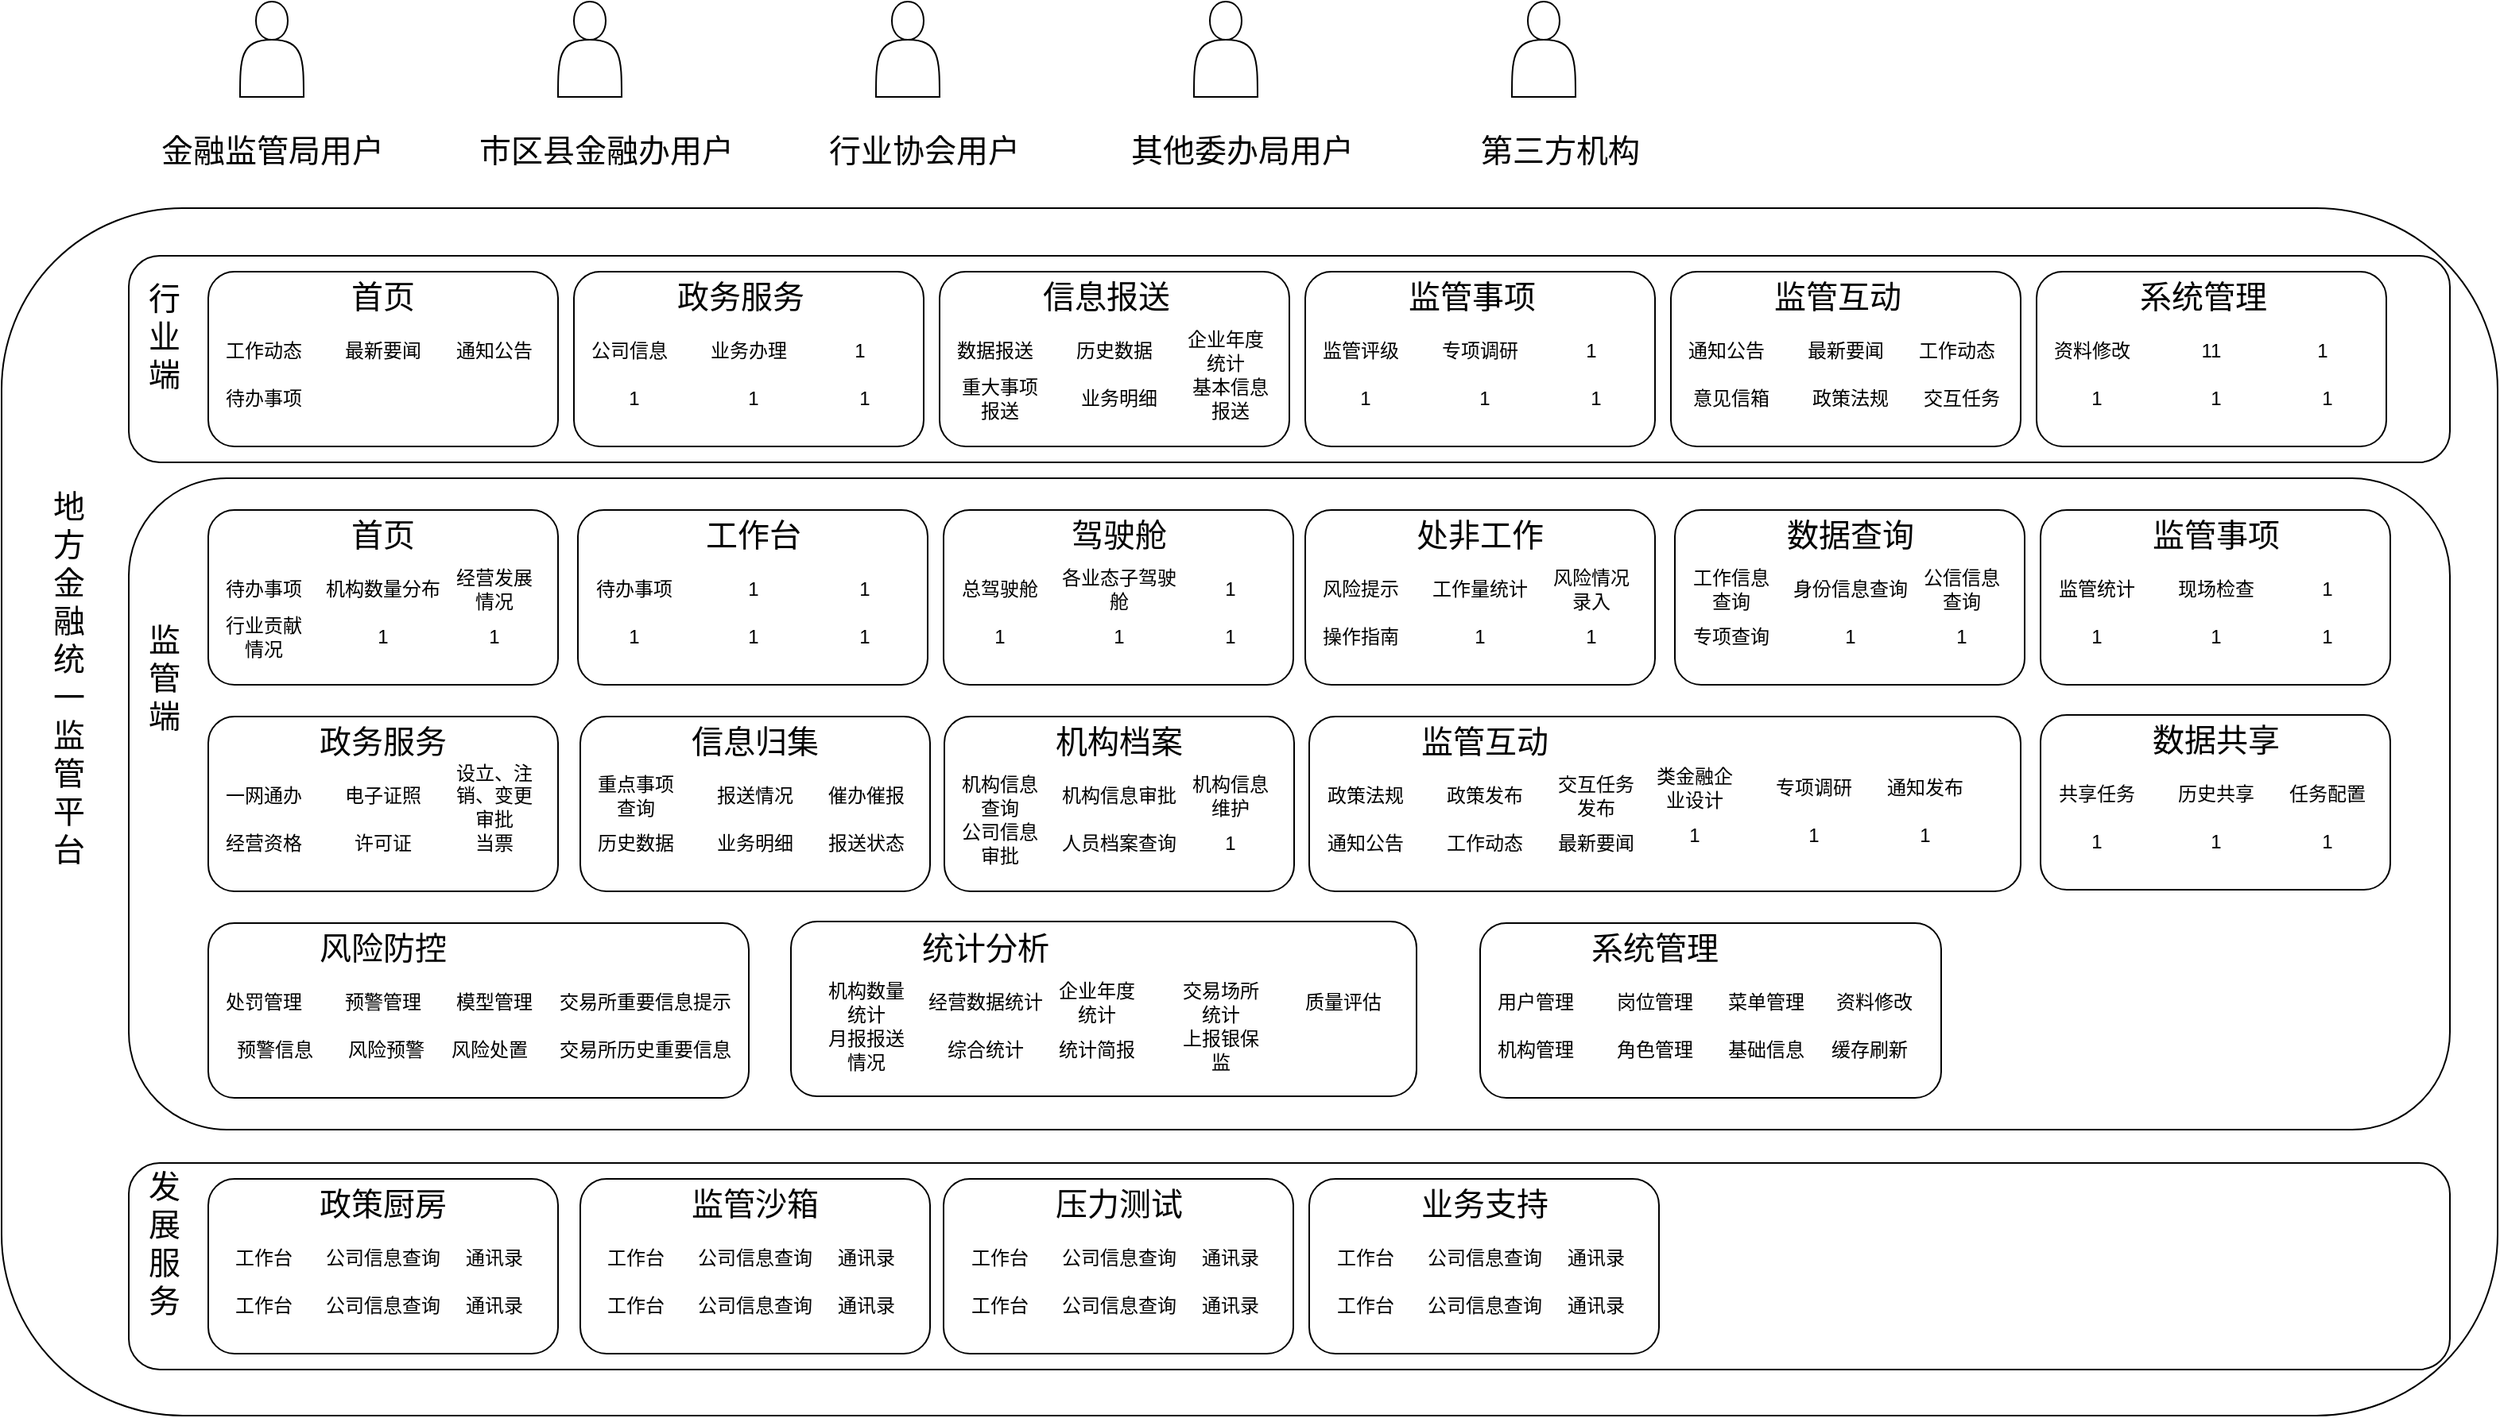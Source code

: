 <mxfile version="21.3.2" type="github">
  <diagram name="第 1 页" id="MV3o43IdLmot7RDqP8pI">
    <mxGraphModel dx="1174" dy="624" grid="1" gridSize="10" guides="1" tooltips="1" connect="1" arrows="1" fold="1" page="1" pageScale="1" pageWidth="827" pageHeight="1169" math="0" shadow="0">
      <root>
        <mxCell id="0" />
        <mxCell id="1" parent="0" />
        <mxCell id="Glt5fxQ_8E8wL3YPpG3F-2" value="" style="shape=actor;whiteSpace=wrap;html=1;" parent="1" vertex="1">
          <mxGeometry x="200" y="40" width="40" height="60" as="geometry" />
        </mxCell>
        <mxCell id="Glt5fxQ_8E8wL3YPpG3F-7" value="金融监管局用户" style="text;html=1;align=center;verticalAlign=middle;resizable=0;points=[];autosize=1;strokeColor=none;fillColor=none;fontSize=20;" parent="1" vertex="1">
          <mxGeometry x="140" y="113" width="160" height="40" as="geometry" />
        </mxCell>
        <mxCell id="aRTXH67dhM7J8I6KlZtX-1" value="" style="rounded=1;whiteSpace=wrap;html=1;" vertex="1" parent="1">
          <mxGeometry x="50" y="170" width="1570" height="760" as="geometry" />
        </mxCell>
        <mxCell id="aRTXH67dhM7J8I6KlZtX-2" value="" style="rounded=1;whiteSpace=wrap;html=1;" vertex="1" parent="1">
          <mxGeometry x="130" y="200" width="1460" height="130" as="geometry" />
        </mxCell>
        <mxCell id="aRTXH67dhM7J8I6KlZtX-3" value="" style="rounded=1;whiteSpace=wrap;html=1;" vertex="1" parent="1">
          <mxGeometry x="130" y="340" width="1460" height="410" as="geometry" />
        </mxCell>
        <mxCell id="aRTXH67dhM7J8I6KlZtX-4" value="" style="rounded=1;whiteSpace=wrap;html=1;" vertex="1" parent="1">
          <mxGeometry x="130" y="771" width="1460" height="130" as="geometry" />
        </mxCell>
        <mxCell id="aRTXH67dhM7J8I6KlZtX-5" value="&lt;font style=&quot;font-size: 20px;&quot;&gt;行业端&lt;/font&gt;" style="text;html=1;strokeColor=none;fillColor=none;align=center;verticalAlign=middle;whiteSpace=wrap;rounded=0;" vertex="1" parent="1">
          <mxGeometry x="140" y="210" width="25" height="80" as="geometry" />
        </mxCell>
        <mxCell id="aRTXH67dhM7J8I6KlZtX-6" value="监管端" style="text;html=1;strokeColor=none;fillColor=none;align=center;verticalAlign=middle;whiteSpace=wrap;rounded=0;fontSize=20;" vertex="1" parent="1">
          <mxGeometry x="140" y="425" width="25" height="80" as="geometry" />
        </mxCell>
        <mxCell id="aRTXH67dhM7J8I6KlZtX-7" value="发展服务" style="text;html=1;strokeColor=none;fillColor=none;align=center;verticalAlign=middle;whiteSpace=wrap;rounded=0;fontSize=20;" vertex="1" parent="1">
          <mxGeometry x="140" y="781" width="25" height="80" as="geometry" />
        </mxCell>
        <mxCell id="aRTXH67dhM7J8I6KlZtX-10" value="地方金融统一监管平台" style="text;html=1;strokeColor=none;fillColor=none;align=center;verticalAlign=middle;whiteSpace=wrap;rounded=0;fontSize=20;" vertex="1" parent="1">
          <mxGeometry x="80" y="230" width="25" height="470" as="geometry" />
        </mxCell>
        <mxCell id="aRTXH67dhM7J8I6KlZtX-11" value="" style="rounded=1;whiteSpace=wrap;html=1;" vertex="1" parent="1">
          <mxGeometry x="180" y="210" width="220" height="110" as="geometry" />
        </mxCell>
        <mxCell id="aRTXH67dhM7J8I6KlZtX-12" value="首页" style="text;html=1;strokeColor=none;fillColor=none;align=center;verticalAlign=middle;whiteSpace=wrap;rounded=0;fontSize=20;" vertex="1" parent="1">
          <mxGeometry x="245" y="210" width="90" height="30" as="geometry" />
        </mxCell>
        <mxCell id="aRTXH67dhM7J8I6KlZtX-16" value="" style="shape=actor;whiteSpace=wrap;html=1;" vertex="1" parent="1">
          <mxGeometry x="400" y="40" width="40" height="60" as="geometry" />
        </mxCell>
        <mxCell id="aRTXH67dhM7J8I6KlZtX-17" value="市区县金融办用户" style="text;html=1;align=center;verticalAlign=middle;resizable=0;points=[];autosize=1;strokeColor=none;fillColor=none;fontSize=20;" vertex="1" parent="1">
          <mxGeometry x="340" y="113" width="180" height="40" as="geometry" />
        </mxCell>
        <mxCell id="aRTXH67dhM7J8I6KlZtX-18" value="" style="shape=actor;whiteSpace=wrap;html=1;" vertex="1" parent="1">
          <mxGeometry x="600" y="40" width="40" height="60" as="geometry" />
        </mxCell>
        <mxCell id="aRTXH67dhM7J8I6KlZtX-19" value="行业协会用户" style="text;html=1;align=center;verticalAlign=middle;resizable=0;points=[];autosize=1;strokeColor=none;fillColor=none;fontSize=20;" vertex="1" parent="1">
          <mxGeometry x="560" y="113" width="140" height="40" as="geometry" />
        </mxCell>
        <mxCell id="aRTXH67dhM7J8I6KlZtX-20" value="" style="shape=actor;whiteSpace=wrap;html=1;" vertex="1" parent="1">
          <mxGeometry x="800" y="40" width="40" height="60" as="geometry" />
        </mxCell>
        <mxCell id="aRTXH67dhM7J8I6KlZtX-21" value="其他委办局用户" style="text;html=1;align=center;verticalAlign=middle;resizable=0;points=[];autosize=1;strokeColor=none;fillColor=none;fontSize=20;" vertex="1" parent="1">
          <mxGeometry x="750" y="113" width="160" height="40" as="geometry" />
        </mxCell>
        <mxCell id="aRTXH67dhM7J8I6KlZtX-22" value="" style="shape=actor;whiteSpace=wrap;html=1;" vertex="1" parent="1">
          <mxGeometry x="1000" y="40" width="40" height="60" as="geometry" />
        </mxCell>
        <mxCell id="aRTXH67dhM7J8I6KlZtX-23" value="第三方机构" style="text;html=1;align=center;verticalAlign=middle;resizable=0;points=[];autosize=1;strokeColor=none;fillColor=none;fontSize=20;" vertex="1" parent="1">
          <mxGeometry x="970" y="113" width="120" height="40" as="geometry" />
        </mxCell>
        <mxCell id="aRTXH67dhM7J8I6KlZtX-24" value="&lt;p class=&quot;MsoNormal&quot;&gt;工作动态&lt;/p&gt;" style="text;html=1;strokeColor=none;fillColor=none;align=center;verticalAlign=middle;whiteSpace=wrap;rounded=0;" vertex="1" parent="1">
          <mxGeometry x="190" y="250" width="50" height="20" as="geometry" />
        </mxCell>
        <mxCell id="aRTXH67dhM7J8I6KlZtX-25" value="最新要闻" style="text;html=1;strokeColor=none;fillColor=none;align=center;verticalAlign=middle;whiteSpace=wrap;rounded=0;" vertex="1" parent="1">
          <mxGeometry x="250" y="250" width="80" height="20" as="geometry" />
        </mxCell>
        <mxCell id="aRTXH67dhM7J8I6KlZtX-26" value="通知公告" style="text;html=1;strokeColor=none;fillColor=none;align=center;verticalAlign=middle;whiteSpace=wrap;rounded=0;" vertex="1" parent="1">
          <mxGeometry x="335" y="250" width="50" height="20" as="geometry" />
        </mxCell>
        <mxCell id="aRTXH67dhM7J8I6KlZtX-28" value="" style="rounded=1;whiteSpace=wrap;html=1;" vertex="1" parent="1">
          <mxGeometry x="410" y="210" width="220" height="110" as="geometry" />
        </mxCell>
        <mxCell id="aRTXH67dhM7J8I6KlZtX-29" value="公司信息" style="text;html=1;strokeColor=none;fillColor=none;align=center;verticalAlign=middle;whiteSpace=wrap;rounded=0;" vertex="1" parent="1">
          <mxGeometry x="420" y="250" width="50" height="20" as="geometry" />
        </mxCell>
        <mxCell id="aRTXH67dhM7J8I6KlZtX-30" value="业务办理" style="text;html=1;strokeColor=none;fillColor=none;align=center;verticalAlign=middle;whiteSpace=wrap;rounded=0;" vertex="1" parent="1">
          <mxGeometry x="480" y="250" width="80" height="20" as="geometry" />
        </mxCell>
        <mxCell id="aRTXH67dhM7J8I6KlZtX-31" value="1" style="text;html=1;strokeColor=none;fillColor=none;align=center;verticalAlign=middle;whiteSpace=wrap;rounded=0;" vertex="1" parent="1">
          <mxGeometry x="565" y="250" width="50" height="20" as="geometry" />
        </mxCell>
        <mxCell id="aRTXH67dhM7J8I6KlZtX-32" value="政务服务" style="text;html=1;strokeColor=none;fillColor=none;align=center;verticalAlign=middle;whiteSpace=wrap;rounded=0;fontSize=20;" vertex="1" parent="1">
          <mxGeometry x="470" y="210" width="90" height="30" as="geometry" />
        </mxCell>
        <mxCell id="aRTXH67dhM7J8I6KlZtX-33" value="待办事项" style="text;html=1;strokeColor=none;fillColor=none;align=center;verticalAlign=middle;whiteSpace=wrap;rounded=0;" vertex="1" parent="1">
          <mxGeometry x="190" y="280" width="50" height="20" as="geometry" />
        </mxCell>
        <mxCell id="aRTXH67dhM7J8I6KlZtX-36" value="1" style="text;html=1;strokeColor=none;fillColor=none;align=center;verticalAlign=middle;whiteSpace=wrap;rounded=0;" vertex="1" parent="1">
          <mxGeometry x="422.5" y="280" width="50" height="20" as="geometry" />
        </mxCell>
        <mxCell id="aRTXH67dhM7J8I6KlZtX-37" value="1" style="text;html=1;strokeColor=none;fillColor=none;align=center;verticalAlign=middle;whiteSpace=wrap;rounded=0;" vertex="1" parent="1">
          <mxGeometry x="482.5" y="280" width="80" height="20" as="geometry" />
        </mxCell>
        <mxCell id="aRTXH67dhM7J8I6KlZtX-38" value="1" style="text;html=1;strokeColor=none;fillColor=none;align=center;verticalAlign=middle;whiteSpace=wrap;rounded=0;" vertex="1" parent="1">
          <mxGeometry x="567.5" y="280" width="50" height="20" as="geometry" />
        </mxCell>
        <mxCell id="aRTXH67dhM7J8I6KlZtX-39" value="" style="rounded=1;whiteSpace=wrap;html=1;" vertex="1" parent="1">
          <mxGeometry x="640" y="210" width="220" height="110" as="geometry" />
        </mxCell>
        <mxCell id="aRTXH67dhM7J8I6KlZtX-40" value="数据报送" style="text;html=1;strokeColor=none;fillColor=none;align=center;verticalAlign=middle;whiteSpace=wrap;rounded=0;" vertex="1" parent="1">
          <mxGeometry x="650" y="250" width="50" height="20" as="geometry" />
        </mxCell>
        <mxCell id="aRTXH67dhM7J8I6KlZtX-41" value="历史数据" style="text;html=1;strokeColor=none;fillColor=none;align=center;verticalAlign=middle;whiteSpace=wrap;rounded=0;" vertex="1" parent="1">
          <mxGeometry x="710" y="250" width="80" height="20" as="geometry" />
        </mxCell>
        <mxCell id="aRTXH67dhM7J8I6KlZtX-42" value="企业年度统计" style="text;html=1;strokeColor=none;fillColor=none;align=center;verticalAlign=middle;whiteSpace=wrap;rounded=0;" vertex="1" parent="1">
          <mxGeometry x="795" y="250" width="50" height="20" as="geometry" />
        </mxCell>
        <mxCell id="aRTXH67dhM7J8I6KlZtX-43" value="信息报送" style="text;html=1;strokeColor=none;fillColor=none;align=center;verticalAlign=middle;whiteSpace=wrap;rounded=0;fontSize=20;" vertex="1" parent="1">
          <mxGeometry x="700" y="210" width="90" height="30" as="geometry" />
        </mxCell>
        <mxCell id="aRTXH67dhM7J8I6KlZtX-44" value="重大事项报送" style="text;html=1;strokeColor=none;fillColor=none;align=center;verticalAlign=middle;whiteSpace=wrap;rounded=0;" vertex="1" parent="1">
          <mxGeometry x="652.5" y="280" width="50" height="20" as="geometry" />
        </mxCell>
        <mxCell id="aRTXH67dhM7J8I6KlZtX-45" value="业务明细" style="text;html=1;strokeColor=none;fillColor=none;align=center;verticalAlign=middle;whiteSpace=wrap;rounded=0;" vertex="1" parent="1">
          <mxGeometry x="712.5" y="280" width="80" height="20" as="geometry" />
        </mxCell>
        <mxCell id="aRTXH67dhM7J8I6KlZtX-46" value="基本信息报送" style="text;html=1;strokeColor=none;fillColor=none;align=center;verticalAlign=middle;whiteSpace=wrap;rounded=0;" vertex="1" parent="1">
          <mxGeometry x="797.5" y="280" width="50" height="20" as="geometry" />
        </mxCell>
        <mxCell id="aRTXH67dhM7J8I6KlZtX-47" value="" style="rounded=1;whiteSpace=wrap;html=1;" vertex="1" parent="1">
          <mxGeometry x="870" y="210" width="220" height="110" as="geometry" />
        </mxCell>
        <mxCell id="aRTXH67dhM7J8I6KlZtX-48" value="监管评级" style="text;html=1;strokeColor=none;fillColor=none;align=center;verticalAlign=middle;whiteSpace=wrap;rounded=0;" vertex="1" parent="1">
          <mxGeometry x="880" y="250" width="50" height="20" as="geometry" />
        </mxCell>
        <mxCell id="aRTXH67dhM7J8I6KlZtX-49" value="专项调研" style="text;html=1;strokeColor=none;fillColor=none;align=center;verticalAlign=middle;whiteSpace=wrap;rounded=0;" vertex="1" parent="1">
          <mxGeometry x="940" y="250" width="80" height="20" as="geometry" />
        </mxCell>
        <mxCell id="aRTXH67dhM7J8I6KlZtX-50" value="1" style="text;html=1;strokeColor=none;fillColor=none;align=center;verticalAlign=middle;whiteSpace=wrap;rounded=0;" vertex="1" parent="1">
          <mxGeometry x="1025" y="250" width="50" height="20" as="geometry" />
        </mxCell>
        <mxCell id="aRTXH67dhM7J8I6KlZtX-51" value="监管事项" style="text;html=1;strokeColor=none;fillColor=none;align=center;verticalAlign=middle;whiteSpace=wrap;rounded=0;fontSize=20;" vertex="1" parent="1">
          <mxGeometry x="930" y="210" width="90" height="30" as="geometry" />
        </mxCell>
        <mxCell id="aRTXH67dhM7J8I6KlZtX-52" value="1" style="text;html=1;strokeColor=none;fillColor=none;align=center;verticalAlign=middle;whiteSpace=wrap;rounded=0;" vertex="1" parent="1">
          <mxGeometry x="882.5" y="280" width="50" height="20" as="geometry" />
        </mxCell>
        <mxCell id="aRTXH67dhM7J8I6KlZtX-53" value="1" style="text;html=1;strokeColor=none;fillColor=none;align=center;verticalAlign=middle;whiteSpace=wrap;rounded=0;" vertex="1" parent="1">
          <mxGeometry x="942.5" y="280" width="80" height="20" as="geometry" />
        </mxCell>
        <mxCell id="aRTXH67dhM7J8I6KlZtX-54" value="1" style="text;html=1;strokeColor=none;fillColor=none;align=center;verticalAlign=middle;whiteSpace=wrap;rounded=0;" vertex="1" parent="1">
          <mxGeometry x="1027.5" y="280" width="50" height="20" as="geometry" />
        </mxCell>
        <mxCell id="aRTXH67dhM7J8I6KlZtX-60" value="" style="rounded=1;whiteSpace=wrap;html=1;" vertex="1" parent="1">
          <mxGeometry x="1100" y="210" width="220" height="110" as="geometry" />
        </mxCell>
        <mxCell id="aRTXH67dhM7J8I6KlZtX-61" value="通知公告" style="text;html=1;strokeColor=none;fillColor=none;align=center;verticalAlign=middle;whiteSpace=wrap;rounded=0;" vertex="1" parent="1">
          <mxGeometry x="1110" y="250" width="50" height="20" as="geometry" />
        </mxCell>
        <mxCell id="aRTXH67dhM7J8I6KlZtX-62" value="最新要闻" style="text;html=1;strokeColor=none;fillColor=none;align=center;verticalAlign=middle;whiteSpace=wrap;rounded=0;" vertex="1" parent="1">
          <mxGeometry x="1170" y="250" width="80" height="20" as="geometry" />
        </mxCell>
        <mxCell id="aRTXH67dhM7J8I6KlZtX-63" value="工作动态" style="text;html=1;strokeColor=none;fillColor=none;align=center;verticalAlign=middle;whiteSpace=wrap;rounded=0;" vertex="1" parent="1">
          <mxGeometry x="1255" y="250" width="50" height="20" as="geometry" />
        </mxCell>
        <mxCell id="aRTXH67dhM7J8I6KlZtX-64" value="监管互动" style="text;html=1;strokeColor=none;fillColor=none;align=center;verticalAlign=middle;whiteSpace=wrap;rounded=0;fontSize=20;" vertex="1" parent="1">
          <mxGeometry x="1160" y="210" width="90" height="30" as="geometry" />
        </mxCell>
        <mxCell id="aRTXH67dhM7J8I6KlZtX-65" value="意见信箱" style="text;html=1;strokeColor=none;fillColor=none;align=center;verticalAlign=middle;whiteSpace=wrap;rounded=0;" vertex="1" parent="1">
          <mxGeometry x="1112.5" y="280" width="50" height="20" as="geometry" />
        </mxCell>
        <mxCell id="aRTXH67dhM7J8I6KlZtX-66" value="政策法规" style="text;html=1;strokeColor=none;fillColor=none;align=center;verticalAlign=middle;whiteSpace=wrap;rounded=0;" vertex="1" parent="1">
          <mxGeometry x="1172.5" y="280" width="80" height="20" as="geometry" />
        </mxCell>
        <mxCell id="aRTXH67dhM7J8I6KlZtX-67" value="交互任务" style="text;html=1;strokeColor=none;fillColor=none;align=center;verticalAlign=middle;whiteSpace=wrap;rounded=0;" vertex="1" parent="1">
          <mxGeometry x="1257.5" y="280" width="50" height="20" as="geometry" />
        </mxCell>
        <mxCell id="aRTXH67dhM7J8I6KlZtX-74" value="" style="rounded=1;whiteSpace=wrap;html=1;" vertex="1" parent="1">
          <mxGeometry x="1330" y="210" width="220" height="110" as="geometry" />
        </mxCell>
        <mxCell id="aRTXH67dhM7J8I6KlZtX-75" value="资料修改" style="text;html=1;strokeColor=none;fillColor=none;align=center;verticalAlign=middle;whiteSpace=wrap;rounded=0;" vertex="1" parent="1">
          <mxGeometry x="1340" y="250" width="50" height="20" as="geometry" />
        </mxCell>
        <mxCell id="aRTXH67dhM7J8I6KlZtX-76" value="11" style="text;html=1;strokeColor=none;fillColor=none;align=center;verticalAlign=middle;whiteSpace=wrap;rounded=0;" vertex="1" parent="1">
          <mxGeometry x="1400" y="250" width="80" height="20" as="geometry" />
        </mxCell>
        <mxCell id="aRTXH67dhM7J8I6KlZtX-77" value="1" style="text;html=1;strokeColor=none;fillColor=none;align=center;verticalAlign=middle;whiteSpace=wrap;rounded=0;" vertex="1" parent="1">
          <mxGeometry x="1485" y="250" width="50" height="20" as="geometry" />
        </mxCell>
        <mxCell id="aRTXH67dhM7J8I6KlZtX-78" value="系统管理" style="text;html=1;strokeColor=none;fillColor=none;align=center;verticalAlign=middle;whiteSpace=wrap;rounded=0;fontSize=20;" vertex="1" parent="1">
          <mxGeometry x="1390" y="210" width="90" height="30" as="geometry" />
        </mxCell>
        <mxCell id="aRTXH67dhM7J8I6KlZtX-79" value="1" style="text;html=1;strokeColor=none;fillColor=none;align=center;verticalAlign=middle;whiteSpace=wrap;rounded=0;" vertex="1" parent="1">
          <mxGeometry x="1342.5" y="280" width="50" height="20" as="geometry" />
        </mxCell>
        <mxCell id="aRTXH67dhM7J8I6KlZtX-80" value="1" style="text;html=1;strokeColor=none;fillColor=none;align=center;verticalAlign=middle;whiteSpace=wrap;rounded=0;" vertex="1" parent="1">
          <mxGeometry x="1402.5" y="280" width="80" height="20" as="geometry" />
        </mxCell>
        <mxCell id="aRTXH67dhM7J8I6KlZtX-81" value="1" style="text;html=1;strokeColor=none;fillColor=none;align=center;verticalAlign=middle;whiteSpace=wrap;rounded=0;" vertex="1" parent="1">
          <mxGeometry x="1487.5" y="280" width="50" height="20" as="geometry" />
        </mxCell>
        <mxCell id="aRTXH67dhM7J8I6KlZtX-82" value="" style="rounded=1;whiteSpace=wrap;html=1;" vertex="1" parent="1">
          <mxGeometry x="180" y="360" width="220" height="110" as="geometry" />
        </mxCell>
        <mxCell id="aRTXH67dhM7J8I6KlZtX-83" value="首页" style="text;html=1;strokeColor=none;fillColor=none;align=center;verticalAlign=middle;whiteSpace=wrap;rounded=0;fontSize=20;" vertex="1" parent="1">
          <mxGeometry x="245" y="360" width="90" height="30" as="geometry" />
        </mxCell>
        <mxCell id="aRTXH67dhM7J8I6KlZtX-84" value="待办事项" style="text;html=1;strokeColor=none;fillColor=none;align=center;verticalAlign=middle;whiteSpace=wrap;rounded=0;" vertex="1" parent="1">
          <mxGeometry x="190" y="400" width="50" height="20" as="geometry" />
        </mxCell>
        <mxCell id="aRTXH67dhM7J8I6KlZtX-85" value="&lt;p class=&quot;MsoNormal&quot;&gt;机构数量分布&lt;/p&gt;" style="text;html=1;strokeColor=none;fillColor=none;align=center;verticalAlign=middle;whiteSpace=wrap;rounded=0;" vertex="1" parent="1">
          <mxGeometry x="250" y="400" width="80" height="20" as="geometry" />
        </mxCell>
        <mxCell id="aRTXH67dhM7J8I6KlZtX-86" value="&lt;p class=&quot;MsoNormal&quot;&gt;经营发展情况&lt;/p&gt;" style="text;html=1;strokeColor=none;fillColor=none;align=center;verticalAlign=middle;whiteSpace=wrap;rounded=0;" vertex="1" parent="1">
          <mxGeometry x="335" y="400" width="50" height="20" as="geometry" />
        </mxCell>
        <mxCell id="aRTXH67dhM7J8I6KlZtX-87" value="&lt;p class=&quot;MsoNormal&quot;&gt;行业贡献情况&lt;/p&gt;" style="text;html=1;strokeColor=none;fillColor=none;align=center;verticalAlign=middle;whiteSpace=wrap;rounded=0;" vertex="1" parent="1">
          <mxGeometry x="190" y="430" width="50" height="20" as="geometry" />
        </mxCell>
        <mxCell id="aRTXH67dhM7J8I6KlZtX-88" value="1" style="text;html=1;strokeColor=none;fillColor=none;align=center;verticalAlign=middle;whiteSpace=wrap;rounded=0;" vertex="1" parent="1">
          <mxGeometry x="250" y="430" width="80" height="20" as="geometry" />
        </mxCell>
        <mxCell id="aRTXH67dhM7J8I6KlZtX-89" value="1" style="text;html=1;strokeColor=none;fillColor=none;align=center;verticalAlign=middle;whiteSpace=wrap;rounded=0;" vertex="1" parent="1">
          <mxGeometry x="335" y="430" width="50" height="20" as="geometry" />
        </mxCell>
        <mxCell id="aRTXH67dhM7J8I6KlZtX-90" value="" style="rounded=1;whiteSpace=wrap;html=1;" vertex="1" parent="1">
          <mxGeometry x="412.5" y="360" width="220" height="110" as="geometry" />
        </mxCell>
        <mxCell id="aRTXH67dhM7J8I6KlZtX-91" value="工作台" style="text;html=1;strokeColor=none;fillColor=none;align=center;verticalAlign=middle;whiteSpace=wrap;rounded=0;fontSize=20;" vertex="1" parent="1">
          <mxGeometry x="477.5" y="360" width="90" height="30" as="geometry" />
        </mxCell>
        <mxCell id="aRTXH67dhM7J8I6KlZtX-92" value="待办事项" style="text;html=1;strokeColor=none;fillColor=none;align=center;verticalAlign=middle;whiteSpace=wrap;rounded=0;" vertex="1" parent="1">
          <mxGeometry x="422.5" y="400" width="50" height="20" as="geometry" />
        </mxCell>
        <mxCell id="aRTXH67dhM7J8I6KlZtX-93" value="1" style="text;html=1;strokeColor=none;fillColor=none;align=center;verticalAlign=middle;whiteSpace=wrap;rounded=0;" vertex="1" parent="1">
          <mxGeometry x="482.5" y="400" width="80" height="20" as="geometry" />
        </mxCell>
        <mxCell id="aRTXH67dhM7J8I6KlZtX-94" value="1" style="text;html=1;strokeColor=none;fillColor=none;align=center;verticalAlign=middle;whiteSpace=wrap;rounded=0;" vertex="1" parent="1">
          <mxGeometry x="567.5" y="400" width="50" height="20" as="geometry" />
        </mxCell>
        <mxCell id="aRTXH67dhM7J8I6KlZtX-95" value="1" style="text;html=1;strokeColor=none;fillColor=none;align=center;verticalAlign=middle;whiteSpace=wrap;rounded=0;" vertex="1" parent="1">
          <mxGeometry x="422.5" y="430" width="50" height="20" as="geometry" />
        </mxCell>
        <mxCell id="aRTXH67dhM7J8I6KlZtX-96" value="1" style="text;html=1;strokeColor=none;fillColor=none;align=center;verticalAlign=middle;whiteSpace=wrap;rounded=0;" vertex="1" parent="1">
          <mxGeometry x="482.5" y="430" width="80" height="20" as="geometry" />
        </mxCell>
        <mxCell id="aRTXH67dhM7J8I6KlZtX-97" value="1" style="text;html=1;strokeColor=none;fillColor=none;align=center;verticalAlign=middle;whiteSpace=wrap;rounded=0;" vertex="1" parent="1">
          <mxGeometry x="567.5" y="430" width="50" height="20" as="geometry" />
        </mxCell>
        <mxCell id="aRTXH67dhM7J8I6KlZtX-98" value="" style="rounded=1;whiteSpace=wrap;html=1;" vertex="1" parent="1">
          <mxGeometry x="642.5" y="360" width="220" height="110" as="geometry" />
        </mxCell>
        <mxCell id="aRTXH67dhM7J8I6KlZtX-99" value="驾驶舱" style="text;html=1;strokeColor=none;fillColor=none;align=center;verticalAlign=middle;whiteSpace=wrap;rounded=0;fontSize=20;" vertex="1" parent="1">
          <mxGeometry x="707.5" y="360" width="90" height="30" as="geometry" />
        </mxCell>
        <mxCell id="aRTXH67dhM7J8I6KlZtX-100" value="总驾驶舱" style="text;html=1;strokeColor=none;fillColor=none;align=center;verticalAlign=middle;whiteSpace=wrap;rounded=0;" vertex="1" parent="1">
          <mxGeometry x="652.5" y="400" width="50" height="20" as="geometry" />
        </mxCell>
        <mxCell id="aRTXH67dhM7J8I6KlZtX-101" value="各业态子驾驶舱" style="text;html=1;strokeColor=none;fillColor=none;align=center;verticalAlign=middle;whiteSpace=wrap;rounded=0;" vertex="1" parent="1">
          <mxGeometry x="712.5" y="400" width="80" height="20" as="geometry" />
        </mxCell>
        <mxCell id="aRTXH67dhM7J8I6KlZtX-102" value="1" style="text;html=1;strokeColor=none;fillColor=none;align=center;verticalAlign=middle;whiteSpace=wrap;rounded=0;" vertex="1" parent="1">
          <mxGeometry x="797.5" y="400" width="50" height="20" as="geometry" />
        </mxCell>
        <mxCell id="aRTXH67dhM7J8I6KlZtX-103" value="1" style="text;html=1;strokeColor=none;fillColor=none;align=center;verticalAlign=middle;whiteSpace=wrap;rounded=0;" vertex="1" parent="1">
          <mxGeometry x="652.5" y="430" width="50" height="20" as="geometry" />
        </mxCell>
        <mxCell id="aRTXH67dhM7J8I6KlZtX-104" value="1" style="text;html=1;strokeColor=none;fillColor=none;align=center;verticalAlign=middle;whiteSpace=wrap;rounded=0;" vertex="1" parent="1">
          <mxGeometry x="712.5" y="430" width="80" height="20" as="geometry" />
        </mxCell>
        <mxCell id="aRTXH67dhM7J8I6KlZtX-105" value="1" style="text;html=1;strokeColor=none;fillColor=none;align=center;verticalAlign=middle;whiteSpace=wrap;rounded=0;" vertex="1" parent="1">
          <mxGeometry x="797.5" y="430" width="50" height="20" as="geometry" />
        </mxCell>
        <mxCell id="aRTXH67dhM7J8I6KlZtX-106" value="" style="rounded=1;whiteSpace=wrap;html=1;" vertex="1" parent="1">
          <mxGeometry x="870" y="360" width="220" height="110" as="geometry" />
        </mxCell>
        <mxCell id="aRTXH67dhM7J8I6KlZtX-107" value="处非工作" style="text;html=1;strokeColor=none;fillColor=none;align=center;verticalAlign=middle;whiteSpace=wrap;rounded=0;fontSize=20;" vertex="1" parent="1">
          <mxGeometry x="935" y="360" width="90" height="30" as="geometry" />
        </mxCell>
        <mxCell id="aRTXH67dhM7J8I6KlZtX-108" value="风险提示" style="text;html=1;strokeColor=none;fillColor=none;align=center;verticalAlign=middle;whiteSpace=wrap;rounded=0;" vertex="1" parent="1">
          <mxGeometry x="880" y="400" width="50" height="20" as="geometry" />
        </mxCell>
        <mxCell id="aRTXH67dhM7J8I6KlZtX-109" value="工作量统计" style="text;html=1;strokeColor=none;fillColor=none;align=center;verticalAlign=middle;whiteSpace=wrap;rounded=0;" vertex="1" parent="1">
          <mxGeometry x="940" y="400" width="80" height="20" as="geometry" />
        </mxCell>
        <mxCell id="aRTXH67dhM7J8I6KlZtX-110" value="风险情况录入" style="text;html=1;strokeColor=none;fillColor=none;align=center;verticalAlign=middle;whiteSpace=wrap;rounded=0;" vertex="1" parent="1">
          <mxGeometry x="1025" y="400" width="50" height="20" as="geometry" />
        </mxCell>
        <mxCell id="aRTXH67dhM7J8I6KlZtX-111" value="操作指南" style="text;html=1;strokeColor=none;fillColor=none;align=center;verticalAlign=middle;whiteSpace=wrap;rounded=0;" vertex="1" parent="1">
          <mxGeometry x="880" y="430" width="50" height="20" as="geometry" />
        </mxCell>
        <mxCell id="aRTXH67dhM7J8I6KlZtX-112" value="1" style="text;html=1;strokeColor=none;fillColor=none;align=center;verticalAlign=middle;whiteSpace=wrap;rounded=0;" vertex="1" parent="1">
          <mxGeometry x="940" y="430" width="80" height="20" as="geometry" />
        </mxCell>
        <mxCell id="aRTXH67dhM7J8I6KlZtX-113" value="1" style="text;html=1;strokeColor=none;fillColor=none;align=center;verticalAlign=middle;whiteSpace=wrap;rounded=0;" vertex="1" parent="1">
          <mxGeometry x="1025" y="430" width="50" height="20" as="geometry" />
        </mxCell>
        <mxCell id="aRTXH67dhM7J8I6KlZtX-114" value="" style="rounded=1;whiteSpace=wrap;html=1;" vertex="1" parent="1">
          <mxGeometry x="1102.5" y="360" width="220" height="110" as="geometry" />
        </mxCell>
        <mxCell id="aRTXH67dhM7J8I6KlZtX-115" value="数据查询" style="text;html=1;strokeColor=none;fillColor=none;align=center;verticalAlign=middle;whiteSpace=wrap;rounded=0;fontSize=20;" vertex="1" parent="1">
          <mxGeometry x="1167.5" y="360" width="90" height="30" as="geometry" />
        </mxCell>
        <mxCell id="aRTXH67dhM7J8I6KlZtX-116" value="工作信息查询" style="text;html=1;strokeColor=none;fillColor=none;align=center;verticalAlign=middle;whiteSpace=wrap;rounded=0;" vertex="1" parent="1">
          <mxGeometry x="1112.5" y="400" width="50" height="20" as="geometry" />
        </mxCell>
        <mxCell id="aRTXH67dhM7J8I6KlZtX-117" value="身份信息查询" style="text;html=1;strokeColor=none;fillColor=none;align=center;verticalAlign=middle;whiteSpace=wrap;rounded=0;" vertex="1" parent="1">
          <mxGeometry x="1172.5" y="400" width="80" height="20" as="geometry" />
        </mxCell>
        <mxCell id="aRTXH67dhM7J8I6KlZtX-118" value="公信信息查询" style="text;html=1;strokeColor=none;fillColor=none;align=center;verticalAlign=middle;whiteSpace=wrap;rounded=0;" vertex="1" parent="1">
          <mxGeometry x="1257.5" y="400" width="50" height="20" as="geometry" />
        </mxCell>
        <mxCell id="aRTXH67dhM7J8I6KlZtX-119" value="专项查询" style="text;html=1;strokeColor=none;fillColor=none;align=center;verticalAlign=middle;whiteSpace=wrap;rounded=0;" vertex="1" parent="1">
          <mxGeometry x="1112.5" y="430" width="50" height="20" as="geometry" />
        </mxCell>
        <mxCell id="aRTXH67dhM7J8I6KlZtX-120" value="1" style="text;html=1;strokeColor=none;fillColor=none;align=center;verticalAlign=middle;whiteSpace=wrap;rounded=0;" vertex="1" parent="1">
          <mxGeometry x="1172.5" y="430" width="80" height="20" as="geometry" />
        </mxCell>
        <mxCell id="aRTXH67dhM7J8I6KlZtX-121" value="1" style="text;html=1;strokeColor=none;fillColor=none;align=center;verticalAlign=middle;whiteSpace=wrap;rounded=0;" vertex="1" parent="1">
          <mxGeometry x="1257.5" y="430" width="50" height="20" as="geometry" />
        </mxCell>
        <mxCell id="aRTXH67dhM7J8I6KlZtX-122" value="" style="rounded=1;whiteSpace=wrap;html=1;" vertex="1" parent="1">
          <mxGeometry x="1332.5" y="360" width="220" height="110" as="geometry" />
        </mxCell>
        <mxCell id="aRTXH67dhM7J8I6KlZtX-123" value="监管事项" style="text;html=1;strokeColor=none;fillColor=none;align=center;verticalAlign=middle;whiteSpace=wrap;rounded=0;fontSize=20;" vertex="1" parent="1">
          <mxGeometry x="1397.5" y="360" width="90" height="30" as="geometry" />
        </mxCell>
        <mxCell id="aRTXH67dhM7J8I6KlZtX-124" value="监管统计" style="text;html=1;strokeColor=none;fillColor=none;align=center;verticalAlign=middle;whiteSpace=wrap;rounded=0;" vertex="1" parent="1">
          <mxGeometry x="1342.5" y="400" width="50" height="20" as="geometry" />
        </mxCell>
        <mxCell id="aRTXH67dhM7J8I6KlZtX-125" value="现场检查" style="text;html=1;strokeColor=none;fillColor=none;align=center;verticalAlign=middle;whiteSpace=wrap;rounded=0;" vertex="1" parent="1">
          <mxGeometry x="1402.5" y="400" width="80" height="20" as="geometry" />
        </mxCell>
        <mxCell id="aRTXH67dhM7J8I6KlZtX-126" value="1" style="text;html=1;strokeColor=none;fillColor=none;align=center;verticalAlign=middle;whiteSpace=wrap;rounded=0;" vertex="1" parent="1">
          <mxGeometry x="1487.5" y="400" width="50" height="20" as="geometry" />
        </mxCell>
        <mxCell id="aRTXH67dhM7J8I6KlZtX-127" value="1" style="text;html=1;strokeColor=none;fillColor=none;align=center;verticalAlign=middle;whiteSpace=wrap;rounded=0;" vertex="1" parent="1">
          <mxGeometry x="1342.5" y="430" width="50" height="20" as="geometry" />
        </mxCell>
        <mxCell id="aRTXH67dhM7J8I6KlZtX-128" value="1" style="text;html=1;strokeColor=none;fillColor=none;align=center;verticalAlign=middle;whiteSpace=wrap;rounded=0;" vertex="1" parent="1">
          <mxGeometry x="1402.5" y="430" width="80" height="20" as="geometry" />
        </mxCell>
        <mxCell id="aRTXH67dhM7J8I6KlZtX-129" value="1" style="text;html=1;strokeColor=none;fillColor=none;align=center;verticalAlign=middle;whiteSpace=wrap;rounded=0;" vertex="1" parent="1">
          <mxGeometry x="1487.5" y="430" width="50" height="20" as="geometry" />
        </mxCell>
        <mxCell id="aRTXH67dhM7J8I6KlZtX-130" value="" style="rounded=1;whiteSpace=wrap;html=1;" vertex="1" parent="1">
          <mxGeometry x="180" y="490" width="220" height="110" as="geometry" />
        </mxCell>
        <mxCell id="aRTXH67dhM7J8I6KlZtX-131" value="政务服务" style="text;html=1;strokeColor=none;fillColor=none;align=center;verticalAlign=middle;whiteSpace=wrap;rounded=0;fontSize=20;" vertex="1" parent="1">
          <mxGeometry x="245" y="490" width="90" height="30" as="geometry" />
        </mxCell>
        <mxCell id="aRTXH67dhM7J8I6KlZtX-132" value="一网通办" style="text;html=1;strokeColor=none;fillColor=none;align=center;verticalAlign=middle;whiteSpace=wrap;rounded=0;" vertex="1" parent="1">
          <mxGeometry x="190" y="530" width="50" height="20" as="geometry" />
        </mxCell>
        <mxCell id="aRTXH67dhM7J8I6KlZtX-133" value="电子证照" style="text;html=1;strokeColor=none;fillColor=none;align=center;verticalAlign=middle;whiteSpace=wrap;rounded=0;" vertex="1" parent="1">
          <mxGeometry x="250" y="530" width="80" height="20" as="geometry" />
        </mxCell>
        <mxCell id="aRTXH67dhM7J8I6KlZtX-134" value="设立、注销、变更审批" style="text;html=1;strokeColor=none;fillColor=none;align=center;verticalAlign=middle;whiteSpace=wrap;rounded=0;" vertex="1" parent="1">
          <mxGeometry x="335" y="530" width="50" height="20" as="geometry" />
        </mxCell>
        <mxCell id="aRTXH67dhM7J8I6KlZtX-135" value="经营资格" style="text;html=1;strokeColor=none;fillColor=none;align=center;verticalAlign=middle;whiteSpace=wrap;rounded=0;" vertex="1" parent="1">
          <mxGeometry x="190" y="560" width="50" height="20" as="geometry" />
        </mxCell>
        <mxCell id="aRTXH67dhM7J8I6KlZtX-136" value="许可证" style="text;html=1;strokeColor=none;fillColor=none;align=center;verticalAlign=middle;whiteSpace=wrap;rounded=0;" vertex="1" parent="1">
          <mxGeometry x="250" y="560" width="80" height="20" as="geometry" />
        </mxCell>
        <mxCell id="aRTXH67dhM7J8I6KlZtX-137" value="当票" style="text;html=1;strokeColor=none;fillColor=none;align=center;verticalAlign=middle;whiteSpace=wrap;rounded=0;" vertex="1" parent="1">
          <mxGeometry x="335" y="560" width="50" height="20" as="geometry" />
        </mxCell>
        <mxCell id="aRTXH67dhM7J8I6KlZtX-138" value="" style="rounded=1;whiteSpace=wrap;html=1;" vertex="1" parent="1">
          <mxGeometry x="414" y="490" width="220" height="110" as="geometry" />
        </mxCell>
        <mxCell id="aRTXH67dhM7J8I6KlZtX-139" value="信息归集" style="text;html=1;strokeColor=none;fillColor=none;align=center;verticalAlign=middle;whiteSpace=wrap;rounded=0;fontSize=20;" vertex="1" parent="1">
          <mxGeometry x="479" y="490" width="90" height="30" as="geometry" />
        </mxCell>
        <mxCell id="aRTXH67dhM7J8I6KlZtX-140" value="重点事项查询" style="text;html=1;strokeColor=none;fillColor=none;align=center;verticalAlign=middle;whiteSpace=wrap;rounded=0;" vertex="1" parent="1">
          <mxGeometry x="424" y="530" width="50" height="20" as="geometry" />
        </mxCell>
        <mxCell id="aRTXH67dhM7J8I6KlZtX-141" value="报送情况" style="text;html=1;strokeColor=none;fillColor=none;align=center;verticalAlign=middle;whiteSpace=wrap;rounded=0;" vertex="1" parent="1">
          <mxGeometry x="484" y="530" width="80" height="20" as="geometry" />
        </mxCell>
        <mxCell id="aRTXH67dhM7J8I6KlZtX-142" value="催办催报" style="text;html=1;strokeColor=none;fillColor=none;align=center;verticalAlign=middle;whiteSpace=wrap;rounded=0;" vertex="1" parent="1">
          <mxGeometry x="569" y="530" width="50" height="20" as="geometry" />
        </mxCell>
        <mxCell id="aRTXH67dhM7J8I6KlZtX-143" value="历史数据" style="text;html=1;strokeColor=none;fillColor=none;align=center;verticalAlign=middle;whiteSpace=wrap;rounded=0;" vertex="1" parent="1">
          <mxGeometry x="424" y="560" width="50" height="20" as="geometry" />
        </mxCell>
        <mxCell id="aRTXH67dhM7J8I6KlZtX-144" value="业务明细" style="text;html=1;strokeColor=none;fillColor=none;align=center;verticalAlign=middle;whiteSpace=wrap;rounded=0;" vertex="1" parent="1">
          <mxGeometry x="484" y="560" width="80" height="20" as="geometry" />
        </mxCell>
        <mxCell id="aRTXH67dhM7J8I6KlZtX-145" value="报送状态" style="text;html=1;strokeColor=none;fillColor=none;align=center;verticalAlign=middle;whiteSpace=wrap;rounded=0;" vertex="1" parent="1">
          <mxGeometry x="569" y="560" width="50" height="20" as="geometry" />
        </mxCell>
        <mxCell id="aRTXH67dhM7J8I6KlZtX-146" value="" style="rounded=1;whiteSpace=wrap;html=1;" vertex="1" parent="1">
          <mxGeometry x="643" y="490" width="220" height="110" as="geometry" />
        </mxCell>
        <mxCell id="aRTXH67dhM7J8I6KlZtX-147" value="机构档案" style="text;html=1;strokeColor=none;fillColor=none;align=center;verticalAlign=middle;whiteSpace=wrap;rounded=0;fontSize=20;" vertex="1" parent="1">
          <mxGeometry x="708" y="490" width="90" height="30" as="geometry" />
        </mxCell>
        <mxCell id="aRTXH67dhM7J8I6KlZtX-148" value="机构信息查询" style="text;html=1;strokeColor=none;fillColor=none;align=center;verticalAlign=middle;whiteSpace=wrap;rounded=0;" vertex="1" parent="1">
          <mxGeometry x="653" y="530" width="50" height="20" as="geometry" />
        </mxCell>
        <mxCell id="aRTXH67dhM7J8I6KlZtX-149" value="机构信息审批" style="text;html=1;strokeColor=none;fillColor=none;align=center;verticalAlign=middle;whiteSpace=wrap;rounded=0;" vertex="1" parent="1">
          <mxGeometry x="713" y="530" width="80" height="20" as="geometry" />
        </mxCell>
        <mxCell id="aRTXH67dhM7J8I6KlZtX-150" value="机构信息维护" style="text;html=1;strokeColor=none;fillColor=none;align=center;verticalAlign=middle;whiteSpace=wrap;rounded=0;" vertex="1" parent="1">
          <mxGeometry x="798" y="530" width="50" height="20" as="geometry" />
        </mxCell>
        <mxCell id="aRTXH67dhM7J8I6KlZtX-151" value="公司信息审批" style="text;html=1;strokeColor=none;fillColor=none;align=center;verticalAlign=middle;whiteSpace=wrap;rounded=0;" vertex="1" parent="1">
          <mxGeometry x="653" y="560" width="50" height="20" as="geometry" />
        </mxCell>
        <mxCell id="aRTXH67dhM7J8I6KlZtX-152" value="人员档案查询" style="text;html=1;strokeColor=none;fillColor=none;align=center;verticalAlign=middle;whiteSpace=wrap;rounded=0;" vertex="1" parent="1">
          <mxGeometry x="713" y="560" width="80" height="20" as="geometry" />
        </mxCell>
        <mxCell id="aRTXH67dhM7J8I6KlZtX-153" value="1" style="text;html=1;strokeColor=none;fillColor=none;align=center;verticalAlign=middle;whiteSpace=wrap;rounded=0;" vertex="1" parent="1">
          <mxGeometry x="798" y="560" width="50" height="20" as="geometry" />
        </mxCell>
        <mxCell id="aRTXH67dhM7J8I6KlZtX-154" value="" style="rounded=1;whiteSpace=wrap;html=1;" vertex="1" parent="1">
          <mxGeometry x="872.5" y="490" width="447.5" height="110" as="geometry" />
        </mxCell>
        <mxCell id="aRTXH67dhM7J8I6KlZtX-155" value="监管互动" style="text;html=1;strokeColor=none;fillColor=none;align=center;verticalAlign=middle;whiteSpace=wrap;rounded=0;fontSize=20;" vertex="1" parent="1">
          <mxGeometry x="937.5" y="490" width="90" height="30" as="geometry" />
        </mxCell>
        <mxCell id="aRTXH67dhM7J8I6KlZtX-156" value="政策法规" style="text;html=1;strokeColor=none;fillColor=none;align=center;verticalAlign=middle;whiteSpace=wrap;rounded=0;" vertex="1" parent="1">
          <mxGeometry x="882.5" y="530" width="50" height="20" as="geometry" />
        </mxCell>
        <mxCell id="aRTXH67dhM7J8I6KlZtX-157" value="政策发布" style="text;html=1;strokeColor=none;fillColor=none;align=center;verticalAlign=middle;whiteSpace=wrap;rounded=0;" vertex="1" parent="1">
          <mxGeometry x="942.5" y="530" width="80" height="20" as="geometry" />
        </mxCell>
        <mxCell id="aRTXH67dhM7J8I6KlZtX-158" value="交互任务发布" style="text;html=1;strokeColor=none;fillColor=none;align=center;verticalAlign=middle;whiteSpace=wrap;rounded=0;" vertex="1" parent="1">
          <mxGeometry x="1027.5" y="530" width="50" height="20" as="geometry" />
        </mxCell>
        <mxCell id="aRTXH67dhM7J8I6KlZtX-159" value="通知公告" style="text;html=1;strokeColor=none;fillColor=none;align=center;verticalAlign=middle;whiteSpace=wrap;rounded=0;" vertex="1" parent="1">
          <mxGeometry x="882.5" y="560" width="50" height="20" as="geometry" />
        </mxCell>
        <mxCell id="aRTXH67dhM7J8I6KlZtX-160" value="工作动态" style="text;html=1;strokeColor=none;fillColor=none;align=center;verticalAlign=middle;whiteSpace=wrap;rounded=0;" vertex="1" parent="1">
          <mxGeometry x="942.5" y="560" width="80" height="20" as="geometry" />
        </mxCell>
        <mxCell id="aRTXH67dhM7J8I6KlZtX-161" value="最新要闻" style="text;html=1;strokeColor=none;fillColor=none;align=center;verticalAlign=middle;whiteSpace=wrap;rounded=0;" vertex="1" parent="1">
          <mxGeometry x="1027.5" y="560" width="50" height="20" as="geometry" />
        </mxCell>
        <mxCell id="aRTXH67dhM7J8I6KlZtX-162" value="" style="rounded=1;whiteSpace=wrap;html=1;" vertex="1" parent="1">
          <mxGeometry x="1332.5" y="489" width="220" height="110" as="geometry" />
        </mxCell>
        <mxCell id="aRTXH67dhM7J8I6KlZtX-163" value="数据共享" style="text;html=1;strokeColor=none;fillColor=none;align=center;verticalAlign=middle;whiteSpace=wrap;rounded=0;fontSize=20;" vertex="1" parent="1">
          <mxGeometry x="1397.5" y="489" width="90" height="30" as="geometry" />
        </mxCell>
        <mxCell id="aRTXH67dhM7J8I6KlZtX-164" value="共享任务" style="text;html=1;strokeColor=none;fillColor=none;align=center;verticalAlign=middle;whiteSpace=wrap;rounded=0;" vertex="1" parent="1">
          <mxGeometry x="1342.5" y="529" width="50" height="20" as="geometry" />
        </mxCell>
        <mxCell id="aRTXH67dhM7J8I6KlZtX-165" value="历史共享" style="text;html=1;strokeColor=none;fillColor=none;align=center;verticalAlign=middle;whiteSpace=wrap;rounded=0;" vertex="1" parent="1">
          <mxGeometry x="1402.5" y="529" width="80" height="20" as="geometry" />
        </mxCell>
        <mxCell id="aRTXH67dhM7J8I6KlZtX-166" value="任务配置" style="text;html=1;strokeColor=none;fillColor=none;align=center;verticalAlign=middle;whiteSpace=wrap;rounded=0;" vertex="1" parent="1">
          <mxGeometry x="1487.5" y="529" width="50" height="20" as="geometry" />
        </mxCell>
        <mxCell id="aRTXH67dhM7J8I6KlZtX-167" value="1" style="text;html=1;strokeColor=none;fillColor=none;align=center;verticalAlign=middle;whiteSpace=wrap;rounded=0;" vertex="1" parent="1">
          <mxGeometry x="1342.5" y="559" width="50" height="20" as="geometry" />
        </mxCell>
        <mxCell id="aRTXH67dhM7J8I6KlZtX-168" value="1" style="text;html=1;strokeColor=none;fillColor=none;align=center;verticalAlign=middle;whiteSpace=wrap;rounded=0;" vertex="1" parent="1">
          <mxGeometry x="1402.5" y="559" width="80" height="20" as="geometry" />
        </mxCell>
        <mxCell id="aRTXH67dhM7J8I6KlZtX-169" value="1" style="text;html=1;strokeColor=none;fillColor=none;align=center;verticalAlign=middle;whiteSpace=wrap;rounded=0;" vertex="1" parent="1">
          <mxGeometry x="1487.5" y="559" width="50" height="20" as="geometry" />
        </mxCell>
        <mxCell id="aRTXH67dhM7J8I6KlZtX-170" value="" style="rounded=1;whiteSpace=wrap;html=1;" vertex="1" parent="1">
          <mxGeometry x="180" y="620" width="340" height="110" as="geometry" />
        </mxCell>
        <mxCell id="aRTXH67dhM7J8I6KlZtX-171" value="风险防控" style="text;html=1;strokeColor=none;fillColor=none;align=center;verticalAlign=middle;whiteSpace=wrap;rounded=0;fontSize=20;" vertex="1" parent="1">
          <mxGeometry x="245" y="620" width="90" height="30" as="geometry" />
        </mxCell>
        <mxCell id="aRTXH67dhM7J8I6KlZtX-172" value="处罚管理" style="text;html=1;strokeColor=none;fillColor=none;align=center;verticalAlign=middle;whiteSpace=wrap;rounded=0;" vertex="1" parent="1">
          <mxGeometry x="190" y="660" width="50" height="20" as="geometry" />
        </mxCell>
        <mxCell id="aRTXH67dhM7J8I6KlZtX-173" value="预警管理" style="text;html=1;strokeColor=none;fillColor=none;align=center;verticalAlign=middle;whiteSpace=wrap;rounded=0;" vertex="1" parent="1">
          <mxGeometry x="250" y="660" width="80" height="20" as="geometry" />
        </mxCell>
        <mxCell id="aRTXH67dhM7J8I6KlZtX-174" value="模型管理" style="text;html=1;strokeColor=none;fillColor=none;align=center;verticalAlign=middle;whiteSpace=wrap;rounded=0;" vertex="1" parent="1">
          <mxGeometry x="335" y="660" width="50" height="20" as="geometry" />
        </mxCell>
        <mxCell id="aRTXH67dhM7J8I6KlZtX-175" value="交易所历史重要信息" style="text;html=1;strokeColor=none;fillColor=none;align=center;verticalAlign=middle;whiteSpace=wrap;rounded=0;" vertex="1" parent="1">
          <mxGeometry x="400" y="690" width="110" height="20" as="geometry" />
        </mxCell>
        <mxCell id="aRTXH67dhM7J8I6KlZtX-176" value="预警信息" style="text;html=1;strokeColor=none;fillColor=none;align=center;verticalAlign=middle;whiteSpace=wrap;rounded=0;" vertex="1" parent="1">
          <mxGeometry x="182" y="690" width="80" height="20" as="geometry" />
        </mxCell>
        <mxCell id="aRTXH67dhM7J8I6KlZtX-177" value="风险预警" style="text;html=1;strokeColor=none;fillColor=none;align=center;verticalAlign=middle;whiteSpace=wrap;rounded=0;" vertex="1" parent="1">
          <mxGeometry x="267" y="690" width="50" height="20" as="geometry" />
        </mxCell>
        <mxCell id="aRTXH67dhM7J8I6KlZtX-178" value="" style="rounded=1;whiteSpace=wrap;html=1;" vertex="1" parent="1">
          <mxGeometry x="180" y="781" width="220" height="110" as="geometry" />
        </mxCell>
        <mxCell id="aRTXH67dhM7J8I6KlZtX-179" value="政策厨房" style="text;html=1;strokeColor=none;fillColor=none;align=center;verticalAlign=middle;whiteSpace=wrap;rounded=0;fontSize=20;" vertex="1" parent="1">
          <mxGeometry x="245" y="781" width="90" height="30" as="geometry" />
        </mxCell>
        <mxCell id="aRTXH67dhM7J8I6KlZtX-180" value="工作台" style="text;html=1;strokeColor=none;fillColor=none;align=center;verticalAlign=middle;whiteSpace=wrap;rounded=0;" vertex="1" parent="1">
          <mxGeometry x="190" y="821" width="50" height="20" as="geometry" />
        </mxCell>
        <mxCell id="aRTXH67dhM7J8I6KlZtX-181" value="公司信息查询" style="text;html=1;strokeColor=none;fillColor=none;align=center;verticalAlign=middle;whiteSpace=wrap;rounded=0;" vertex="1" parent="1">
          <mxGeometry x="250" y="821" width="80" height="20" as="geometry" />
        </mxCell>
        <mxCell id="aRTXH67dhM7J8I6KlZtX-182" value="通讯录" style="text;html=1;strokeColor=none;fillColor=none;align=center;verticalAlign=middle;whiteSpace=wrap;rounded=0;" vertex="1" parent="1">
          <mxGeometry x="335" y="821" width="50" height="20" as="geometry" />
        </mxCell>
        <mxCell id="aRTXH67dhM7J8I6KlZtX-183" value="工作台" style="text;html=1;strokeColor=none;fillColor=none;align=center;verticalAlign=middle;whiteSpace=wrap;rounded=0;" vertex="1" parent="1">
          <mxGeometry x="190" y="851" width="50" height="20" as="geometry" />
        </mxCell>
        <mxCell id="aRTXH67dhM7J8I6KlZtX-184" value="公司信息查询" style="text;html=1;strokeColor=none;fillColor=none;align=center;verticalAlign=middle;whiteSpace=wrap;rounded=0;" vertex="1" parent="1">
          <mxGeometry x="250" y="851" width="80" height="20" as="geometry" />
        </mxCell>
        <mxCell id="aRTXH67dhM7J8I6KlZtX-185" value="通讯录" style="text;html=1;strokeColor=none;fillColor=none;align=center;verticalAlign=middle;whiteSpace=wrap;rounded=0;" vertex="1" parent="1">
          <mxGeometry x="335" y="851" width="50" height="20" as="geometry" />
        </mxCell>
        <mxCell id="aRTXH67dhM7J8I6KlZtX-186" value="" style="rounded=1;whiteSpace=wrap;html=1;" vertex="1" parent="1">
          <mxGeometry x="414" y="781" width="220" height="110" as="geometry" />
        </mxCell>
        <mxCell id="aRTXH67dhM7J8I6KlZtX-187" value="监管沙箱" style="text;html=1;strokeColor=none;fillColor=none;align=center;verticalAlign=middle;whiteSpace=wrap;rounded=0;fontSize=20;" vertex="1" parent="1">
          <mxGeometry x="479" y="781" width="90" height="30" as="geometry" />
        </mxCell>
        <mxCell id="aRTXH67dhM7J8I6KlZtX-188" value="工作台" style="text;html=1;strokeColor=none;fillColor=none;align=center;verticalAlign=middle;whiteSpace=wrap;rounded=0;" vertex="1" parent="1">
          <mxGeometry x="424" y="821" width="50" height="20" as="geometry" />
        </mxCell>
        <mxCell id="aRTXH67dhM7J8I6KlZtX-189" value="公司信息查询" style="text;html=1;strokeColor=none;fillColor=none;align=center;verticalAlign=middle;whiteSpace=wrap;rounded=0;" vertex="1" parent="1">
          <mxGeometry x="484" y="821" width="80" height="20" as="geometry" />
        </mxCell>
        <mxCell id="aRTXH67dhM7J8I6KlZtX-190" value="通讯录" style="text;html=1;strokeColor=none;fillColor=none;align=center;verticalAlign=middle;whiteSpace=wrap;rounded=0;" vertex="1" parent="1">
          <mxGeometry x="569" y="821" width="50" height="20" as="geometry" />
        </mxCell>
        <mxCell id="aRTXH67dhM7J8I6KlZtX-191" value="工作台" style="text;html=1;strokeColor=none;fillColor=none;align=center;verticalAlign=middle;whiteSpace=wrap;rounded=0;" vertex="1" parent="1">
          <mxGeometry x="424" y="851" width="50" height="20" as="geometry" />
        </mxCell>
        <mxCell id="aRTXH67dhM7J8I6KlZtX-192" value="公司信息查询" style="text;html=1;strokeColor=none;fillColor=none;align=center;verticalAlign=middle;whiteSpace=wrap;rounded=0;" vertex="1" parent="1">
          <mxGeometry x="484" y="851" width="80" height="20" as="geometry" />
        </mxCell>
        <mxCell id="aRTXH67dhM7J8I6KlZtX-193" value="通讯录" style="text;html=1;strokeColor=none;fillColor=none;align=center;verticalAlign=middle;whiteSpace=wrap;rounded=0;" vertex="1" parent="1">
          <mxGeometry x="569" y="851" width="50" height="20" as="geometry" />
        </mxCell>
        <mxCell id="aRTXH67dhM7J8I6KlZtX-194" value="" style="rounded=1;whiteSpace=wrap;html=1;" vertex="1" parent="1">
          <mxGeometry x="642.5" y="781" width="220" height="110" as="geometry" />
        </mxCell>
        <mxCell id="aRTXH67dhM7J8I6KlZtX-195" value="压力测试" style="text;html=1;strokeColor=none;fillColor=none;align=center;verticalAlign=middle;whiteSpace=wrap;rounded=0;fontSize=20;" vertex="1" parent="1">
          <mxGeometry x="707.5" y="781" width="90" height="30" as="geometry" />
        </mxCell>
        <mxCell id="aRTXH67dhM7J8I6KlZtX-196" value="工作台" style="text;html=1;strokeColor=none;fillColor=none;align=center;verticalAlign=middle;whiteSpace=wrap;rounded=0;" vertex="1" parent="1">
          <mxGeometry x="652.5" y="821" width="50" height="20" as="geometry" />
        </mxCell>
        <mxCell id="aRTXH67dhM7J8I6KlZtX-197" value="公司信息查询" style="text;html=1;strokeColor=none;fillColor=none;align=center;verticalAlign=middle;whiteSpace=wrap;rounded=0;" vertex="1" parent="1">
          <mxGeometry x="712.5" y="821" width="80" height="20" as="geometry" />
        </mxCell>
        <mxCell id="aRTXH67dhM7J8I6KlZtX-198" value="通讯录" style="text;html=1;strokeColor=none;fillColor=none;align=center;verticalAlign=middle;whiteSpace=wrap;rounded=0;" vertex="1" parent="1">
          <mxGeometry x="797.5" y="821" width="50" height="20" as="geometry" />
        </mxCell>
        <mxCell id="aRTXH67dhM7J8I6KlZtX-199" value="工作台" style="text;html=1;strokeColor=none;fillColor=none;align=center;verticalAlign=middle;whiteSpace=wrap;rounded=0;" vertex="1" parent="1">
          <mxGeometry x="652.5" y="851" width="50" height="20" as="geometry" />
        </mxCell>
        <mxCell id="aRTXH67dhM7J8I6KlZtX-200" value="公司信息查询" style="text;html=1;strokeColor=none;fillColor=none;align=center;verticalAlign=middle;whiteSpace=wrap;rounded=0;" vertex="1" parent="1">
          <mxGeometry x="712.5" y="851" width="80" height="20" as="geometry" />
        </mxCell>
        <mxCell id="aRTXH67dhM7J8I6KlZtX-201" value="通讯录" style="text;html=1;strokeColor=none;fillColor=none;align=center;verticalAlign=middle;whiteSpace=wrap;rounded=0;" vertex="1" parent="1">
          <mxGeometry x="797.5" y="851" width="50" height="20" as="geometry" />
        </mxCell>
        <mxCell id="aRTXH67dhM7J8I6KlZtX-202" value="" style="rounded=1;whiteSpace=wrap;html=1;" vertex="1" parent="1">
          <mxGeometry x="872.5" y="781" width="220" height="110" as="geometry" />
        </mxCell>
        <mxCell id="aRTXH67dhM7J8I6KlZtX-203" value="业务支持" style="text;html=1;strokeColor=none;fillColor=none;align=center;verticalAlign=middle;whiteSpace=wrap;rounded=0;fontSize=20;" vertex="1" parent="1">
          <mxGeometry x="937.5" y="781" width="90" height="30" as="geometry" />
        </mxCell>
        <mxCell id="aRTXH67dhM7J8I6KlZtX-204" value="工作台" style="text;html=1;strokeColor=none;fillColor=none;align=center;verticalAlign=middle;whiteSpace=wrap;rounded=0;" vertex="1" parent="1">
          <mxGeometry x="882.5" y="821" width="50" height="20" as="geometry" />
        </mxCell>
        <mxCell id="aRTXH67dhM7J8I6KlZtX-205" value="公司信息查询" style="text;html=1;strokeColor=none;fillColor=none;align=center;verticalAlign=middle;whiteSpace=wrap;rounded=0;" vertex="1" parent="1">
          <mxGeometry x="942.5" y="821" width="80" height="20" as="geometry" />
        </mxCell>
        <mxCell id="aRTXH67dhM7J8I6KlZtX-206" value="通讯录" style="text;html=1;strokeColor=none;fillColor=none;align=center;verticalAlign=middle;whiteSpace=wrap;rounded=0;" vertex="1" parent="1">
          <mxGeometry x="1027.5" y="821" width="50" height="20" as="geometry" />
        </mxCell>
        <mxCell id="aRTXH67dhM7J8I6KlZtX-207" value="工作台" style="text;html=1;strokeColor=none;fillColor=none;align=center;verticalAlign=middle;whiteSpace=wrap;rounded=0;" vertex="1" parent="1">
          <mxGeometry x="882.5" y="851" width="50" height="20" as="geometry" />
        </mxCell>
        <mxCell id="aRTXH67dhM7J8I6KlZtX-208" value="公司信息查询" style="text;html=1;strokeColor=none;fillColor=none;align=center;verticalAlign=middle;whiteSpace=wrap;rounded=0;" vertex="1" parent="1">
          <mxGeometry x="942.5" y="851" width="80" height="20" as="geometry" />
        </mxCell>
        <mxCell id="aRTXH67dhM7J8I6KlZtX-209" value="通讯录" style="text;html=1;strokeColor=none;fillColor=none;align=center;verticalAlign=middle;whiteSpace=wrap;rounded=0;" vertex="1" parent="1">
          <mxGeometry x="1027.5" y="851" width="50" height="20" as="geometry" />
        </mxCell>
        <mxCell id="aRTXH67dhM7J8I6KlZtX-211" value="" style="rounded=1;whiteSpace=wrap;html=1;" vertex="1" parent="1">
          <mxGeometry x="546.5" y="619" width="393.5" height="110" as="geometry" />
        </mxCell>
        <mxCell id="aRTXH67dhM7J8I6KlZtX-212" value="统计分析" style="text;html=1;strokeColor=none;fillColor=none;align=center;verticalAlign=middle;whiteSpace=wrap;rounded=0;fontSize=20;" vertex="1" parent="1">
          <mxGeometry x="624" y="620" width="90" height="30" as="geometry" />
        </mxCell>
        <mxCell id="aRTXH67dhM7J8I6KlZtX-213" value="机构数量统计" style="text;html=1;strokeColor=none;fillColor=none;align=center;verticalAlign=middle;whiteSpace=wrap;rounded=0;" vertex="1" parent="1">
          <mxGeometry x="569" y="660" width="50" height="20" as="geometry" />
        </mxCell>
        <mxCell id="aRTXH67dhM7J8I6KlZtX-214" value="经营数据统计" style="text;html=1;strokeColor=none;fillColor=none;align=center;verticalAlign=middle;whiteSpace=wrap;rounded=0;" vertex="1" parent="1">
          <mxGeometry x="629" y="660" width="80" height="20" as="geometry" />
        </mxCell>
        <mxCell id="aRTXH67dhM7J8I6KlZtX-215" value="企业年度统计" style="text;html=1;strokeColor=none;fillColor=none;align=center;verticalAlign=middle;whiteSpace=wrap;rounded=0;" vertex="1" parent="1">
          <mxGeometry x="714" y="660" width="50" height="20" as="geometry" />
        </mxCell>
        <mxCell id="aRTXH67dhM7J8I6KlZtX-216" value="月报报送情况" style="text;html=1;strokeColor=none;fillColor=none;align=center;verticalAlign=middle;whiteSpace=wrap;rounded=0;" vertex="1" parent="1">
          <mxGeometry x="569" y="690" width="50" height="20" as="geometry" />
        </mxCell>
        <mxCell id="aRTXH67dhM7J8I6KlZtX-217" value="综合统计" style="text;html=1;strokeColor=none;fillColor=none;align=center;verticalAlign=middle;whiteSpace=wrap;rounded=0;" vertex="1" parent="1">
          <mxGeometry x="629" y="690" width="80" height="20" as="geometry" />
        </mxCell>
        <mxCell id="aRTXH67dhM7J8I6KlZtX-218" value="统计简报" style="text;html=1;strokeColor=none;fillColor=none;align=center;verticalAlign=middle;whiteSpace=wrap;rounded=0;" vertex="1" parent="1">
          <mxGeometry x="714" y="690" width="50" height="20" as="geometry" />
        </mxCell>
        <mxCell id="aRTXH67dhM7J8I6KlZtX-219" value="" style="rounded=1;whiteSpace=wrap;html=1;" vertex="1" parent="1">
          <mxGeometry x="980" y="620" width="290" height="110" as="geometry" />
        </mxCell>
        <mxCell id="aRTXH67dhM7J8I6KlZtX-220" value="系统管理" style="text;html=1;strokeColor=none;fillColor=none;align=center;verticalAlign=middle;whiteSpace=wrap;rounded=0;fontSize=20;" vertex="1" parent="1">
          <mxGeometry x="1045" y="620" width="90" height="30" as="geometry" />
        </mxCell>
        <mxCell id="aRTXH67dhM7J8I6KlZtX-221" value="用户管理" style="text;html=1;strokeColor=none;fillColor=none;align=center;verticalAlign=middle;whiteSpace=wrap;rounded=0;" vertex="1" parent="1">
          <mxGeometry x="990" y="660" width="50" height="20" as="geometry" />
        </mxCell>
        <mxCell id="aRTXH67dhM7J8I6KlZtX-222" value="岗位管理" style="text;html=1;strokeColor=none;fillColor=none;align=center;verticalAlign=middle;whiteSpace=wrap;rounded=0;" vertex="1" parent="1">
          <mxGeometry x="1050" y="660" width="80" height="20" as="geometry" />
        </mxCell>
        <mxCell id="aRTXH67dhM7J8I6KlZtX-223" value="菜单管理" style="text;html=1;strokeColor=none;fillColor=none;align=center;verticalAlign=middle;whiteSpace=wrap;rounded=0;" vertex="1" parent="1">
          <mxGeometry x="1135" y="660" width="50" height="20" as="geometry" />
        </mxCell>
        <mxCell id="aRTXH67dhM7J8I6KlZtX-224" value="机构管理" style="text;html=1;strokeColor=none;fillColor=none;align=center;verticalAlign=middle;whiteSpace=wrap;rounded=0;" vertex="1" parent="1">
          <mxGeometry x="990" y="690" width="50" height="20" as="geometry" />
        </mxCell>
        <mxCell id="aRTXH67dhM7J8I6KlZtX-225" value="角色管理" style="text;html=1;strokeColor=none;fillColor=none;align=center;verticalAlign=middle;whiteSpace=wrap;rounded=0;" vertex="1" parent="1">
          <mxGeometry x="1050" y="690" width="80" height="20" as="geometry" />
        </mxCell>
        <mxCell id="aRTXH67dhM7J8I6KlZtX-226" value="基础信息" style="text;html=1;strokeColor=none;fillColor=none;align=center;verticalAlign=middle;whiteSpace=wrap;rounded=0;" vertex="1" parent="1">
          <mxGeometry x="1135" y="690" width="50" height="20" as="geometry" />
        </mxCell>
        <mxCell id="aRTXH67dhM7J8I6KlZtX-239" value="类金融企业设计" style="text;html=1;strokeColor=none;fillColor=none;align=center;verticalAlign=middle;whiteSpace=wrap;rounded=0;" vertex="1" parent="1">
          <mxGeometry x="1090" y="525" width="50" height="20" as="geometry" />
        </mxCell>
        <mxCell id="aRTXH67dhM7J8I6KlZtX-240" value="专项调研" style="text;html=1;strokeColor=none;fillColor=none;align=center;verticalAlign=middle;whiteSpace=wrap;rounded=0;" vertex="1" parent="1">
          <mxGeometry x="1150" y="525" width="80" height="20" as="geometry" />
        </mxCell>
        <mxCell id="aRTXH67dhM7J8I6KlZtX-241" value="通知发布" style="text;html=1;strokeColor=none;fillColor=none;align=center;verticalAlign=middle;whiteSpace=wrap;rounded=0;" vertex="1" parent="1">
          <mxGeometry x="1235" y="525" width="50" height="20" as="geometry" />
        </mxCell>
        <mxCell id="aRTXH67dhM7J8I6KlZtX-242" value="1" style="text;html=1;strokeColor=none;fillColor=none;align=center;verticalAlign=middle;whiteSpace=wrap;rounded=0;" vertex="1" parent="1">
          <mxGeometry x="1090" y="555" width="50" height="20" as="geometry" />
        </mxCell>
        <mxCell id="aRTXH67dhM7J8I6KlZtX-243" value="1" style="text;html=1;strokeColor=none;fillColor=none;align=center;verticalAlign=middle;whiteSpace=wrap;rounded=0;" vertex="1" parent="1">
          <mxGeometry x="1150" y="555" width="80" height="20" as="geometry" />
        </mxCell>
        <mxCell id="aRTXH67dhM7J8I6KlZtX-244" value="1" style="text;html=1;strokeColor=none;fillColor=none;align=center;verticalAlign=middle;whiteSpace=wrap;rounded=0;" vertex="1" parent="1">
          <mxGeometry x="1235" y="555" width="50" height="20" as="geometry" />
        </mxCell>
        <mxCell id="aRTXH67dhM7J8I6KlZtX-245" value="交易所重要信息提示" style="text;html=1;strokeColor=none;fillColor=none;align=center;verticalAlign=middle;whiteSpace=wrap;rounded=0;" vertex="1" parent="1">
          <mxGeometry x="400" y="660" width="110" height="20" as="geometry" />
        </mxCell>
        <mxCell id="aRTXH67dhM7J8I6KlZtX-246" value="风险处置" style="text;html=1;strokeColor=none;fillColor=none;align=center;verticalAlign=middle;whiteSpace=wrap;rounded=0;" vertex="1" parent="1">
          <mxGeometry x="332" y="690" width="50" height="20" as="geometry" />
        </mxCell>
        <mxCell id="aRTXH67dhM7J8I6KlZtX-249" value="交易场所统计" style="text;html=1;strokeColor=none;fillColor=none;align=center;verticalAlign=middle;whiteSpace=wrap;rounded=0;" vertex="1" parent="1">
          <mxGeometry x="791.5" y="660" width="50" height="20" as="geometry" />
        </mxCell>
        <mxCell id="aRTXH67dhM7J8I6KlZtX-250" value="上报银保监" style="text;html=1;strokeColor=none;fillColor=none;align=center;verticalAlign=middle;whiteSpace=wrap;rounded=0;" vertex="1" parent="1">
          <mxGeometry x="791.5" y="690" width="50" height="20" as="geometry" />
        </mxCell>
        <mxCell id="aRTXH67dhM7J8I6KlZtX-251" value="质量评估" style="text;html=1;strokeColor=none;fillColor=none;align=center;verticalAlign=middle;whiteSpace=wrap;rounded=0;" vertex="1" parent="1">
          <mxGeometry x="868.5" y="660" width="50" height="20" as="geometry" />
        </mxCell>
        <mxCell id="aRTXH67dhM7J8I6KlZtX-253" value="资料修改" style="text;html=1;strokeColor=none;fillColor=none;align=center;verticalAlign=middle;whiteSpace=wrap;rounded=0;" vertex="1" parent="1">
          <mxGeometry x="1202.5" y="660" width="50" height="20" as="geometry" />
        </mxCell>
        <mxCell id="aRTXH67dhM7J8I6KlZtX-256" value="缓存刷新" style="text;html=1;strokeColor=none;fillColor=none;align=center;verticalAlign=middle;whiteSpace=wrap;rounded=0;" vertex="1" parent="1">
          <mxGeometry x="1200" y="690" width="50" height="20" as="geometry" />
        </mxCell>
      </root>
    </mxGraphModel>
  </diagram>
</mxfile>
